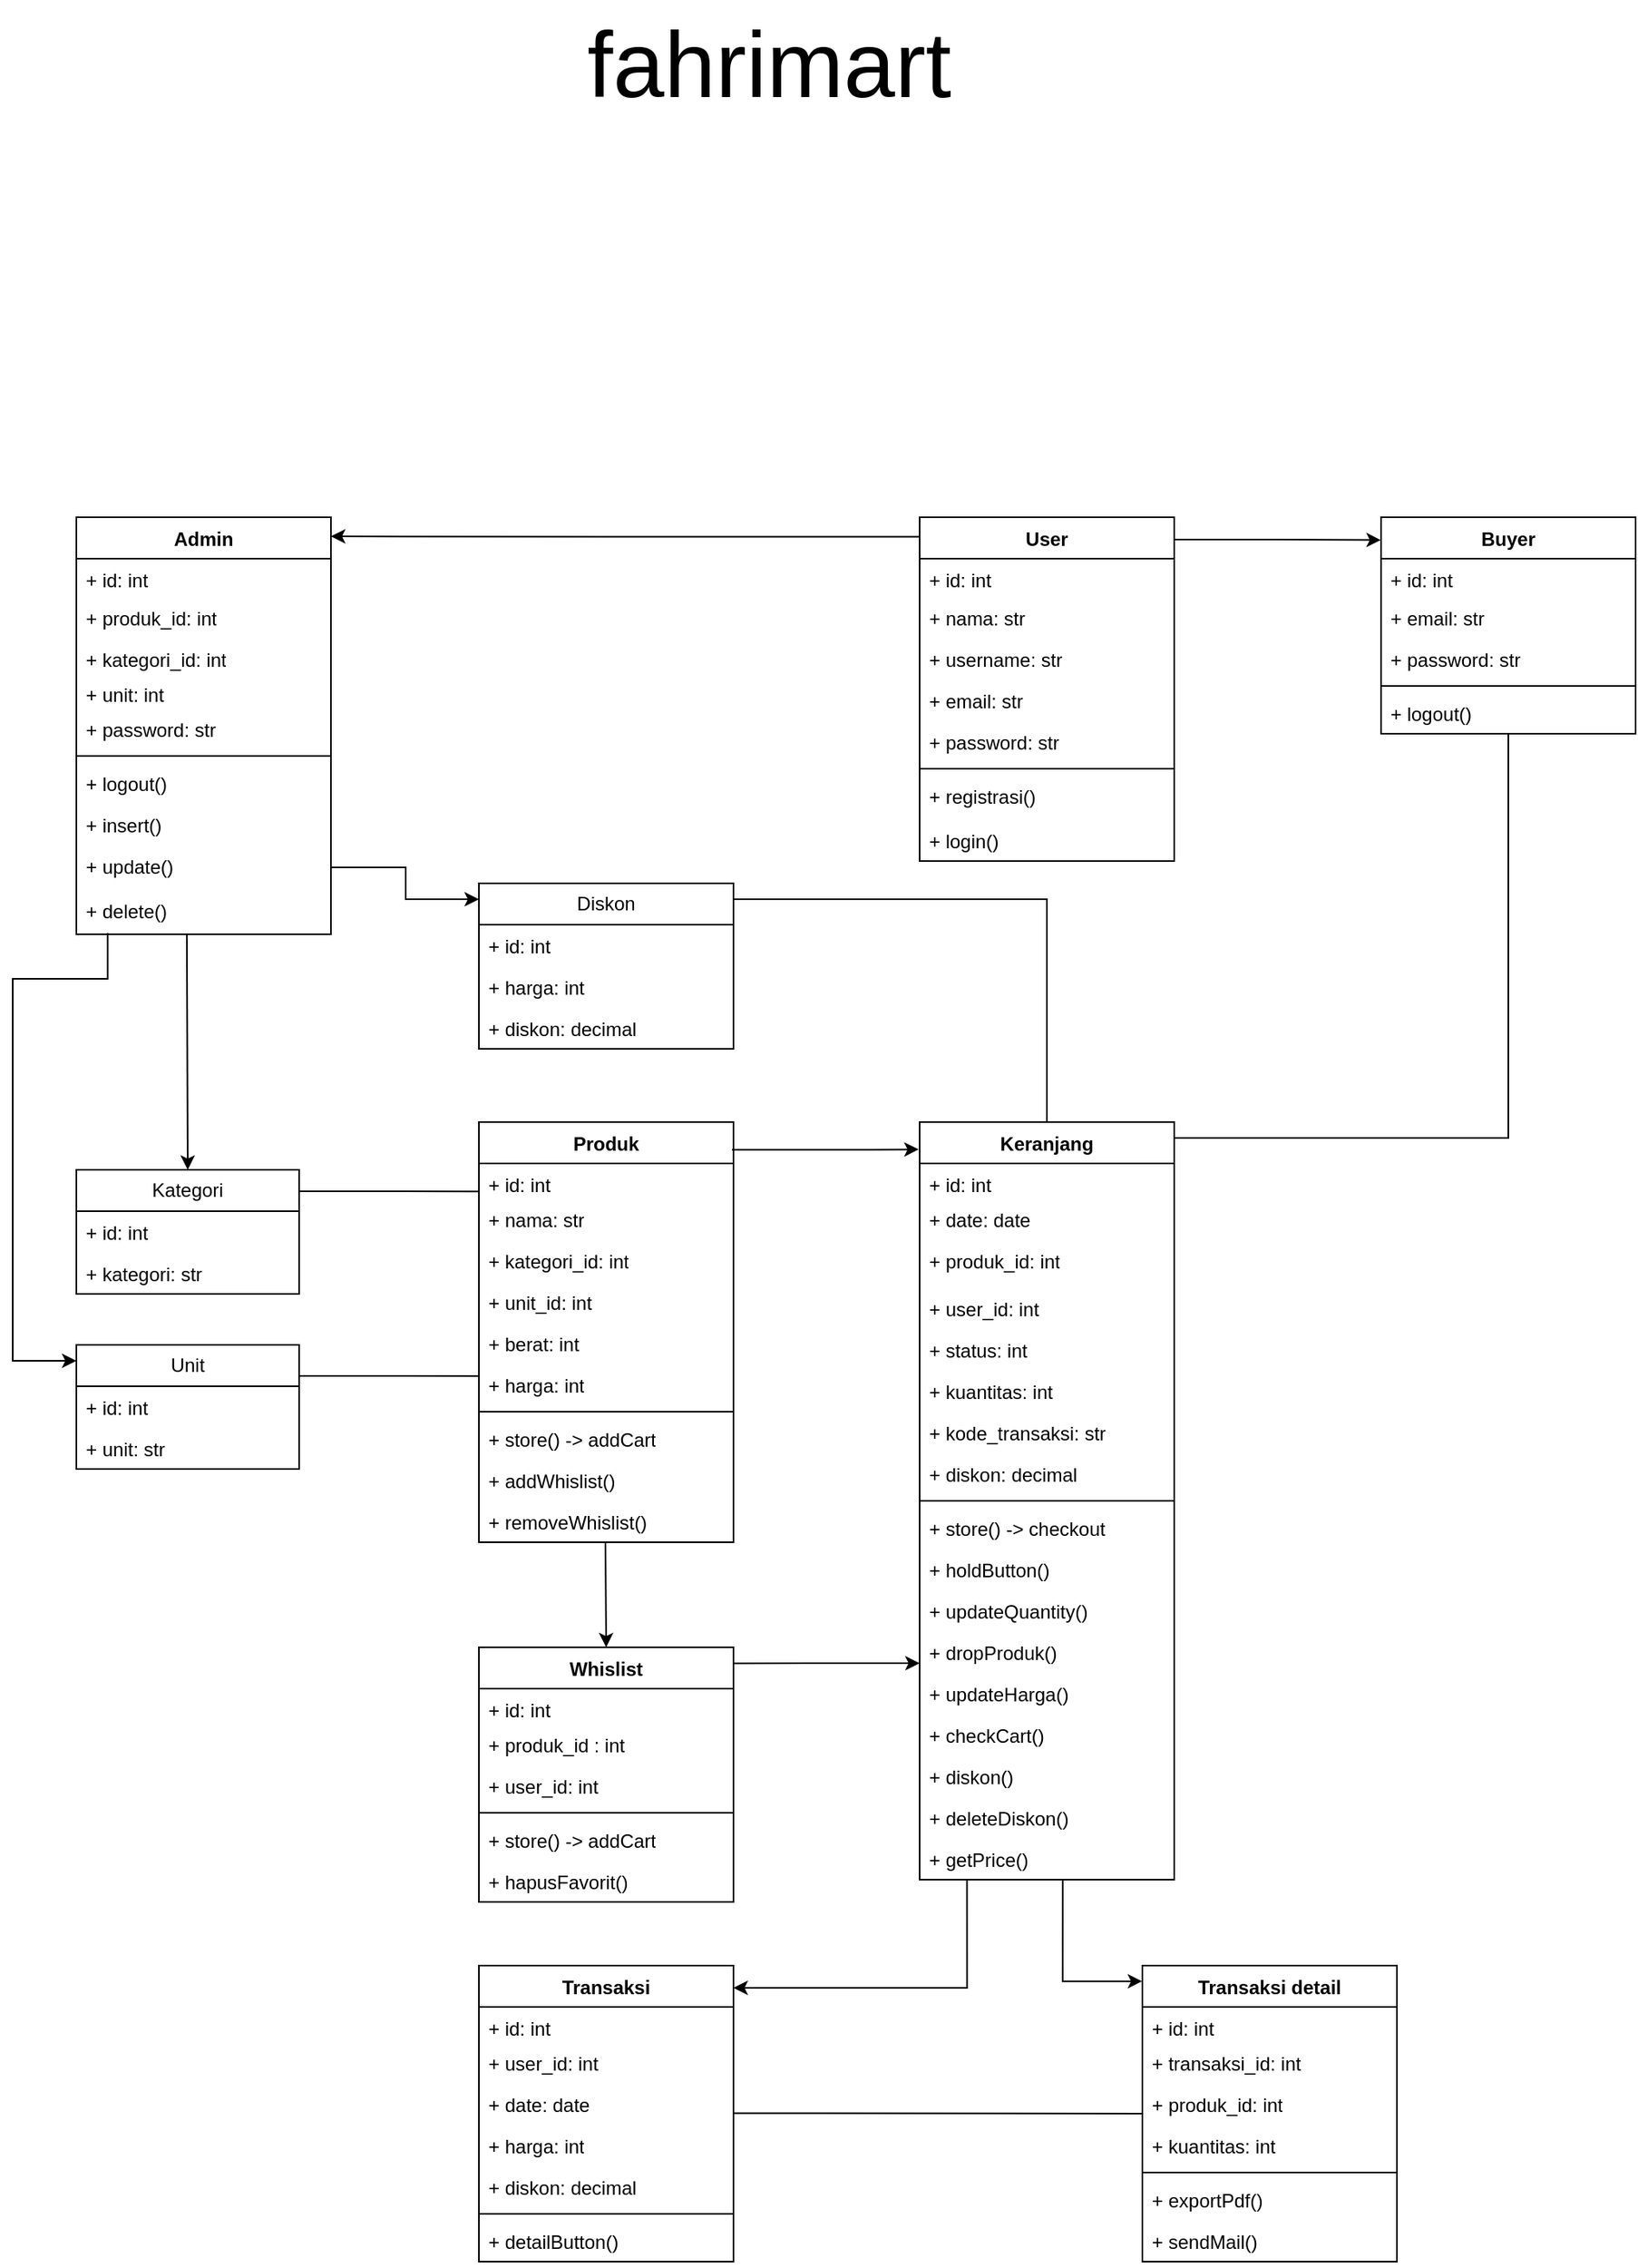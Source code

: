 <mxfile version="22.0.0" type="github">
  <diagram id="C5RBs43oDa-KdzZeNtuy" name="Page-1">
    <mxGraphModel dx="1734" dy="3258" grid="1" gridSize="10" guides="1" tooltips="1" connect="1" arrows="1" fold="1" page="1" pageScale="1" pageWidth="827" pageHeight="1169" math="0" shadow="0">
      <root>
        <mxCell id="WIyWlLk6GJQsqaUBKTNV-0" />
        <mxCell id="WIyWlLk6GJQsqaUBKTNV-1" parent="WIyWlLk6GJQsqaUBKTNV-0" />
        <mxCell id="mwWg8jiCZxlS7529xomd-0" value="Produk" style="swimlane;fontStyle=1;align=center;verticalAlign=top;childLayout=stackLayout;horizontal=1;startSize=26;horizontalStack=0;resizeParent=1;resizeParentMax=0;resizeLast=0;collapsible=1;marginBottom=0;whiteSpace=wrap;html=1;" vertex="1" parent="WIyWlLk6GJQsqaUBKTNV-1">
          <mxGeometry x="653" y="-1500" width="160" height="264" as="geometry" />
        </mxCell>
        <mxCell id="mwWg8jiCZxlS7529xomd-1" value="+ id: int" style="text;strokeColor=none;fillColor=none;align=left;verticalAlign=top;spacingLeft=4;spacingRight=4;overflow=hidden;rotatable=0;points=[[0,0.5],[1,0.5]];portConstraint=eastwest;whiteSpace=wrap;html=1;" vertex="1" parent="mwWg8jiCZxlS7529xomd-0">
          <mxGeometry y="26" width="160" height="22" as="geometry" />
        </mxCell>
        <mxCell id="mwWg8jiCZxlS7529xomd-4" value="+ nama: str" style="text;strokeColor=none;fillColor=none;align=left;verticalAlign=top;spacingLeft=4;spacingRight=4;overflow=hidden;rotatable=0;points=[[0,0.5],[1,0.5]];portConstraint=eastwest;whiteSpace=wrap;html=1;" vertex="1" parent="mwWg8jiCZxlS7529xomd-0">
          <mxGeometry y="48" width="160" height="26" as="geometry" />
        </mxCell>
        <mxCell id="mwWg8jiCZxlS7529xomd-5" value="+ kategori_id: int" style="text;strokeColor=none;fillColor=none;align=left;verticalAlign=top;spacingLeft=4;spacingRight=4;overflow=hidden;rotatable=0;points=[[0,0.5],[1,0.5]];portConstraint=eastwest;whiteSpace=wrap;html=1;" vertex="1" parent="mwWg8jiCZxlS7529xomd-0">
          <mxGeometry y="74" width="160" height="26" as="geometry" />
        </mxCell>
        <mxCell id="mwWg8jiCZxlS7529xomd-6" value="+ unit_id: int" style="text;strokeColor=none;fillColor=none;align=left;verticalAlign=top;spacingLeft=4;spacingRight=4;overflow=hidden;rotatable=0;points=[[0,0.5],[1,0.5]];portConstraint=eastwest;whiteSpace=wrap;html=1;" vertex="1" parent="mwWg8jiCZxlS7529xomd-0">
          <mxGeometry y="100" width="160" height="26" as="geometry" />
        </mxCell>
        <mxCell id="mwWg8jiCZxlS7529xomd-8" value="+ berat: int" style="text;strokeColor=none;fillColor=none;align=left;verticalAlign=top;spacingLeft=4;spacingRight=4;overflow=hidden;rotatable=0;points=[[0,0.5],[1,0.5]];portConstraint=eastwest;whiteSpace=wrap;html=1;" vertex="1" parent="mwWg8jiCZxlS7529xomd-0">
          <mxGeometry y="126" width="160" height="26" as="geometry" />
        </mxCell>
        <mxCell id="mwWg8jiCZxlS7529xomd-7" value="+ harga: int" style="text;strokeColor=none;fillColor=none;align=left;verticalAlign=top;spacingLeft=4;spacingRight=4;overflow=hidden;rotatable=0;points=[[0,0.5],[1,0.5]];portConstraint=eastwest;whiteSpace=wrap;html=1;" vertex="1" parent="mwWg8jiCZxlS7529xomd-0">
          <mxGeometry y="152" width="160" height="26" as="geometry" />
        </mxCell>
        <mxCell id="mwWg8jiCZxlS7529xomd-2" value="" style="line;strokeWidth=1;fillColor=none;align=left;verticalAlign=middle;spacingTop=-1;spacingLeft=3;spacingRight=3;rotatable=0;labelPosition=right;points=[];portConstraint=eastwest;strokeColor=inherit;" vertex="1" parent="mwWg8jiCZxlS7529xomd-0">
          <mxGeometry y="178" width="160" height="8" as="geometry" />
        </mxCell>
        <mxCell id="mwWg8jiCZxlS7529xomd-3" value="+ store() -&amp;gt; addCart" style="text;strokeColor=none;fillColor=none;align=left;verticalAlign=top;spacingLeft=4;spacingRight=4;overflow=hidden;rotatable=0;points=[[0,0.5],[1,0.5]];portConstraint=eastwest;whiteSpace=wrap;html=1;" vertex="1" parent="mwWg8jiCZxlS7529xomd-0">
          <mxGeometry y="186" width="160" height="26" as="geometry" />
        </mxCell>
        <mxCell id="mwWg8jiCZxlS7529xomd-9" value="+ addWhislist()" style="text;strokeColor=none;fillColor=none;align=left;verticalAlign=top;spacingLeft=4;spacingRight=4;overflow=hidden;rotatable=0;points=[[0,0.5],[1,0.5]];portConstraint=eastwest;whiteSpace=wrap;html=1;" vertex="1" parent="mwWg8jiCZxlS7529xomd-0">
          <mxGeometry y="212" width="160" height="26" as="geometry" />
        </mxCell>
        <mxCell id="mwWg8jiCZxlS7529xomd-10" value="+ removeWhislist()" style="text;strokeColor=none;fillColor=none;align=left;verticalAlign=top;spacingLeft=4;spacingRight=4;overflow=hidden;rotatable=0;points=[[0,0.5],[1,0.5]];portConstraint=eastwest;whiteSpace=wrap;html=1;" vertex="1" parent="mwWg8jiCZxlS7529xomd-0">
          <mxGeometry y="238" width="160" height="26" as="geometry" />
        </mxCell>
        <mxCell id="mwWg8jiCZxlS7529xomd-11" value="Keranjang" style="swimlane;fontStyle=1;align=center;verticalAlign=top;childLayout=stackLayout;horizontal=1;startSize=26;horizontalStack=0;resizeParent=1;resizeParentMax=0;resizeLast=0;collapsible=1;marginBottom=0;whiteSpace=wrap;html=1;" vertex="1" parent="WIyWlLk6GJQsqaUBKTNV-1">
          <mxGeometry x="930" y="-1500" width="160" height="476" as="geometry" />
        </mxCell>
        <mxCell id="mwWg8jiCZxlS7529xomd-12" value="+ id: int" style="text;strokeColor=none;fillColor=none;align=left;verticalAlign=top;spacingLeft=4;spacingRight=4;overflow=hidden;rotatable=0;points=[[0,0.5],[1,0.5]];portConstraint=eastwest;whiteSpace=wrap;html=1;" vertex="1" parent="mwWg8jiCZxlS7529xomd-11">
          <mxGeometry y="26" width="160" height="22" as="geometry" />
        </mxCell>
        <mxCell id="mwWg8jiCZxlS7529xomd-13" value="+ date: date" style="text;strokeColor=none;fillColor=none;align=left;verticalAlign=top;spacingLeft=4;spacingRight=4;overflow=hidden;rotatable=0;points=[[0,0.5],[1,0.5]];portConstraint=eastwest;whiteSpace=wrap;html=1;" vertex="1" parent="mwWg8jiCZxlS7529xomd-11">
          <mxGeometry y="48" width="160" height="26" as="geometry" />
        </mxCell>
        <mxCell id="mwWg8jiCZxlS7529xomd-14" value="+ produk_id: int" style="text;strokeColor=none;fillColor=none;align=left;verticalAlign=top;spacingLeft=4;spacingRight=4;overflow=hidden;rotatable=0;points=[[0,0.5],[1,0.5]];portConstraint=eastwest;whiteSpace=wrap;html=1;" vertex="1" parent="mwWg8jiCZxlS7529xomd-11">
          <mxGeometry y="74" width="160" height="30" as="geometry" />
        </mxCell>
        <mxCell id="mwWg8jiCZxlS7529xomd-15" value="+ user_id: int" style="text;strokeColor=none;fillColor=none;align=left;verticalAlign=top;spacingLeft=4;spacingRight=4;overflow=hidden;rotatable=0;points=[[0,0.5],[1,0.5]];portConstraint=eastwest;whiteSpace=wrap;html=1;" vertex="1" parent="mwWg8jiCZxlS7529xomd-11">
          <mxGeometry y="104" width="160" height="26" as="geometry" />
        </mxCell>
        <mxCell id="mwWg8jiCZxlS7529xomd-16" value="+ status: int" style="text;strokeColor=none;fillColor=none;align=left;verticalAlign=top;spacingLeft=4;spacingRight=4;overflow=hidden;rotatable=0;points=[[0,0.5],[1,0.5]];portConstraint=eastwest;whiteSpace=wrap;html=1;" vertex="1" parent="mwWg8jiCZxlS7529xomd-11">
          <mxGeometry y="130" width="160" height="26" as="geometry" />
        </mxCell>
        <mxCell id="mwWg8jiCZxlS7529xomd-17" value="+ kuantitas: int" style="text;strokeColor=none;fillColor=none;align=left;verticalAlign=top;spacingLeft=4;spacingRight=4;overflow=hidden;rotatable=0;points=[[0,0.5],[1,0.5]];portConstraint=eastwest;whiteSpace=wrap;html=1;" vertex="1" parent="mwWg8jiCZxlS7529xomd-11">
          <mxGeometry y="156" width="160" height="26" as="geometry" />
        </mxCell>
        <mxCell id="mwWg8jiCZxlS7529xomd-23" value="+ kode_transaksi: str" style="text;strokeColor=none;fillColor=none;align=left;verticalAlign=top;spacingLeft=4;spacingRight=4;overflow=hidden;rotatable=0;points=[[0,0.5],[1,0.5]];portConstraint=eastwest;whiteSpace=wrap;html=1;" vertex="1" parent="mwWg8jiCZxlS7529xomd-11">
          <mxGeometry y="182" width="160" height="26" as="geometry" />
        </mxCell>
        <mxCell id="mwWg8jiCZxlS7529xomd-24" value="+ diskon: decimal" style="text;strokeColor=none;fillColor=none;align=left;verticalAlign=top;spacingLeft=4;spacingRight=4;overflow=hidden;rotatable=0;points=[[0,0.5],[1,0.5]];portConstraint=eastwest;whiteSpace=wrap;html=1;" vertex="1" parent="mwWg8jiCZxlS7529xomd-11">
          <mxGeometry y="208" width="160" height="26" as="geometry" />
        </mxCell>
        <mxCell id="mwWg8jiCZxlS7529xomd-18" value="" style="line;strokeWidth=1;fillColor=none;align=left;verticalAlign=middle;spacingTop=-1;spacingLeft=3;spacingRight=3;rotatable=0;labelPosition=right;points=[];portConstraint=eastwest;strokeColor=inherit;" vertex="1" parent="mwWg8jiCZxlS7529xomd-11">
          <mxGeometry y="234" width="160" height="8" as="geometry" />
        </mxCell>
        <mxCell id="mwWg8jiCZxlS7529xomd-19" value="+ store() -&amp;gt; checkout" style="text;strokeColor=none;fillColor=none;align=left;verticalAlign=top;spacingLeft=4;spacingRight=4;overflow=hidden;rotatable=0;points=[[0,0.5],[1,0.5]];portConstraint=eastwest;whiteSpace=wrap;html=1;" vertex="1" parent="mwWg8jiCZxlS7529xomd-11">
          <mxGeometry y="242" width="160" height="26" as="geometry" />
        </mxCell>
        <mxCell id="mwWg8jiCZxlS7529xomd-20" value="+ holdButton()" style="text;strokeColor=none;fillColor=none;align=left;verticalAlign=top;spacingLeft=4;spacingRight=4;overflow=hidden;rotatable=0;points=[[0,0.5],[1,0.5]];portConstraint=eastwest;whiteSpace=wrap;html=1;" vertex="1" parent="mwWg8jiCZxlS7529xomd-11">
          <mxGeometry y="268" width="160" height="26" as="geometry" />
        </mxCell>
        <mxCell id="mwWg8jiCZxlS7529xomd-21" value="+ updateQuantity()" style="text;strokeColor=none;fillColor=none;align=left;verticalAlign=top;spacingLeft=4;spacingRight=4;overflow=hidden;rotatable=0;points=[[0,0.5],[1,0.5]];portConstraint=eastwest;whiteSpace=wrap;html=1;" vertex="1" parent="mwWg8jiCZxlS7529xomd-11">
          <mxGeometry y="294" width="160" height="26" as="geometry" />
        </mxCell>
        <mxCell id="mwWg8jiCZxlS7529xomd-25" value="+ dropProduk()" style="text;strokeColor=none;fillColor=none;align=left;verticalAlign=top;spacingLeft=4;spacingRight=4;overflow=hidden;rotatable=0;points=[[0,0.5],[1,0.5]];portConstraint=eastwest;whiteSpace=wrap;html=1;" vertex="1" parent="mwWg8jiCZxlS7529xomd-11">
          <mxGeometry y="320" width="160" height="26" as="geometry" />
        </mxCell>
        <mxCell id="mwWg8jiCZxlS7529xomd-26" value="+ updateHarga()" style="text;strokeColor=none;fillColor=none;align=left;verticalAlign=top;spacingLeft=4;spacingRight=4;overflow=hidden;rotatable=0;points=[[0,0.5],[1,0.5]];portConstraint=eastwest;whiteSpace=wrap;html=1;" vertex="1" parent="mwWg8jiCZxlS7529xomd-11">
          <mxGeometry y="346" width="160" height="26" as="geometry" />
        </mxCell>
        <mxCell id="mwWg8jiCZxlS7529xomd-27" value="+ checkCart()" style="text;strokeColor=none;fillColor=none;align=left;verticalAlign=top;spacingLeft=4;spacingRight=4;overflow=hidden;rotatable=0;points=[[0,0.5],[1,0.5]];portConstraint=eastwest;whiteSpace=wrap;html=1;" vertex="1" parent="mwWg8jiCZxlS7529xomd-11">
          <mxGeometry y="372" width="160" height="26" as="geometry" />
        </mxCell>
        <mxCell id="mwWg8jiCZxlS7529xomd-29" value="+ diskon()" style="text;strokeColor=none;fillColor=none;align=left;verticalAlign=top;spacingLeft=4;spacingRight=4;overflow=hidden;rotatable=0;points=[[0,0.5],[1,0.5]];portConstraint=eastwest;whiteSpace=wrap;html=1;" vertex="1" parent="mwWg8jiCZxlS7529xomd-11">
          <mxGeometry y="398" width="160" height="26" as="geometry" />
        </mxCell>
        <mxCell id="mwWg8jiCZxlS7529xomd-28" value="+ deleteDiskon()" style="text;strokeColor=none;fillColor=none;align=left;verticalAlign=top;spacingLeft=4;spacingRight=4;overflow=hidden;rotatable=0;points=[[0,0.5],[1,0.5]];portConstraint=eastwest;whiteSpace=wrap;html=1;" vertex="1" parent="mwWg8jiCZxlS7529xomd-11">
          <mxGeometry y="424" width="160" height="26" as="geometry" />
        </mxCell>
        <mxCell id="mwWg8jiCZxlS7529xomd-30" value="+ getPrice()" style="text;strokeColor=none;fillColor=none;align=left;verticalAlign=top;spacingLeft=4;spacingRight=4;overflow=hidden;rotatable=0;points=[[0,0.5],[1,0.5]];portConstraint=eastwest;whiteSpace=wrap;html=1;" vertex="1" parent="mwWg8jiCZxlS7529xomd-11">
          <mxGeometry y="450" width="160" height="26" as="geometry" />
        </mxCell>
        <mxCell id="mwWg8jiCZxlS7529xomd-31" value="Whislist" style="swimlane;fontStyle=1;align=center;verticalAlign=top;childLayout=stackLayout;horizontal=1;startSize=26;horizontalStack=0;resizeParent=1;resizeParentMax=0;resizeLast=0;collapsible=1;marginBottom=0;whiteSpace=wrap;html=1;" vertex="1" parent="WIyWlLk6GJQsqaUBKTNV-1">
          <mxGeometry x="653" y="-1170" width="160" height="160" as="geometry" />
        </mxCell>
        <mxCell id="mwWg8jiCZxlS7529xomd-32" value="+ id: int" style="text;strokeColor=none;fillColor=none;align=left;verticalAlign=top;spacingLeft=4;spacingRight=4;overflow=hidden;rotatable=0;points=[[0,0.5],[1,0.5]];portConstraint=eastwest;whiteSpace=wrap;html=1;" vertex="1" parent="mwWg8jiCZxlS7529xomd-31">
          <mxGeometry y="26" width="160" height="22" as="geometry" />
        </mxCell>
        <mxCell id="mwWg8jiCZxlS7529xomd-33" value="+ produk_id : int" style="text;strokeColor=none;fillColor=none;align=left;verticalAlign=top;spacingLeft=4;spacingRight=4;overflow=hidden;rotatable=0;points=[[0,0.5],[1,0.5]];portConstraint=eastwest;whiteSpace=wrap;html=1;" vertex="1" parent="mwWg8jiCZxlS7529xomd-31">
          <mxGeometry y="48" width="160" height="26" as="geometry" />
        </mxCell>
        <mxCell id="mwWg8jiCZxlS7529xomd-34" value="+ user_id: int" style="text;strokeColor=none;fillColor=none;align=left;verticalAlign=top;spacingLeft=4;spacingRight=4;overflow=hidden;rotatable=0;points=[[0,0.5],[1,0.5]];portConstraint=eastwest;whiteSpace=wrap;html=1;" vertex="1" parent="mwWg8jiCZxlS7529xomd-31">
          <mxGeometry y="74" width="160" height="26" as="geometry" />
        </mxCell>
        <mxCell id="mwWg8jiCZxlS7529xomd-38" value="" style="line;strokeWidth=1;fillColor=none;align=left;verticalAlign=middle;spacingTop=-1;spacingLeft=3;spacingRight=3;rotatable=0;labelPosition=right;points=[];portConstraint=eastwest;strokeColor=inherit;" vertex="1" parent="mwWg8jiCZxlS7529xomd-31">
          <mxGeometry y="100" width="160" height="8" as="geometry" />
        </mxCell>
        <mxCell id="mwWg8jiCZxlS7529xomd-39" value="+ store() -&amp;gt; addCart" style="text;strokeColor=none;fillColor=none;align=left;verticalAlign=top;spacingLeft=4;spacingRight=4;overflow=hidden;rotatable=0;points=[[0,0.5],[1,0.5]];portConstraint=eastwest;whiteSpace=wrap;html=1;" vertex="1" parent="mwWg8jiCZxlS7529xomd-31">
          <mxGeometry y="108" width="160" height="26" as="geometry" />
        </mxCell>
        <mxCell id="mwWg8jiCZxlS7529xomd-40" value="+ hapusFavorit()" style="text;strokeColor=none;fillColor=none;align=left;verticalAlign=top;spacingLeft=4;spacingRight=4;overflow=hidden;rotatable=0;points=[[0,0.5],[1,0.5]];portConstraint=eastwest;whiteSpace=wrap;html=1;" vertex="1" parent="mwWg8jiCZxlS7529xomd-31">
          <mxGeometry y="134" width="160" height="26" as="geometry" />
        </mxCell>
        <mxCell id="mwWg8jiCZxlS7529xomd-50" value="Kategori" style="swimlane;fontStyle=0;childLayout=stackLayout;horizontal=1;startSize=26;fillColor=none;horizontalStack=0;resizeParent=1;resizeParentMax=0;resizeLast=0;collapsible=1;marginBottom=0;whiteSpace=wrap;html=1;" vertex="1" parent="WIyWlLk6GJQsqaUBKTNV-1">
          <mxGeometry x="400" y="-1470" width="140" height="78" as="geometry" />
        </mxCell>
        <mxCell id="mwWg8jiCZxlS7529xomd-51" value="+ id: int" style="text;strokeColor=none;fillColor=none;align=left;verticalAlign=top;spacingLeft=4;spacingRight=4;overflow=hidden;rotatable=0;points=[[0,0.5],[1,0.5]];portConstraint=eastwest;whiteSpace=wrap;html=1;" vertex="1" parent="mwWg8jiCZxlS7529xomd-50">
          <mxGeometry y="26" width="140" height="26" as="geometry" />
        </mxCell>
        <mxCell id="mwWg8jiCZxlS7529xomd-52" value="+ kategori: str" style="text;strokeColor=none;fillColor=none;align=left;verticalAlign=top;spacingLeft=4;spacingRight=4;overflow=hidden;rotatable=0;points=[[0,0.5],[1,0.5]];portConstraint=eastwest;whiteSpace=wrap;html=1;" vertex="1" parent="mwWg8jiCZxlS7529xomd-50">
          <mxGeometry y="52" width="140" height="26" as="geometry" />
        </mxCell>
        <mxCell id="mwWg8jiCZxlS7529xomd-54" value="Unit" style="swimlane;fontStyle=0;childLayout=stackLayout;horizontal=1;startSize=26;fillColor=none;horizontalStack=0;resizeParent=1;resizeParentMax=0;resizeLast=0;collapsible=1;marginBottom=0;whiteSpace=wrap;html=1;" vertex="1" parent="WIyWlLk6GJQsqaUBKTNV-1">
          <mxGeometry x="400" y="-1360" width="140" height="78" as="geometry" />
        </mxCell>
        <mxCell id="mwWg8jiCZxlS7529xomd-55" value="+ id: int" style="text;strokeColor=none;fillColor=none;align=left;verticalAlign=top;spacingLeft=4;spacingRight=4;overflow=hidden;rotatable=0;points=[[0,0.5],[1,0.5]];portConstraint=eastwest;whiteSpace=wrap;html=1;" vertex="1" parent="mwWg8jiCZxlS7529xomd-54">
          <mxGeometry y="26" width="140" height="26" as="geometry" />
        </mxCell>
        <mxCell id="mwWg8jiCZxlS7529xomd-56" value="+ unit: str" style="text;strokeColor=none;fillColor=none;align=left;verticalAlign=top;spacingLeft=4;spacingRight=4;overflow=hidden;rotatable=0;points=[[0,0.5],[1,0.5]];portConstraint=eastwest;whiteSpace=wrap;html=1;" vertex="1" parent="mwWg8jiCZxlS7529xomd-54">
          <mxGeometry y="52" width="140" height="26" as="geometry" />
        </mxCell>
        <mxCell id="mwWg8jiCZxlS7529xomd-69" value="User" style="swimlane;fontStyle=1;align=center;verticalAlign=top;childLayout=stackLayout;horizontal=1;startSize=26;horizontalStack=0;resizeParent=1;resizeParentMax=0;resizeLast=0;collapsible=1;marginBottom=0;whiteSpace=wrap;html=1;" vertex="1" parent="WIyWlLk6GJQsqaUBKTNV-1">
          <mxGeometry x="930" y="-1880" width="160" height="216" as="geometry" />
        </mxCell>
        <mxCell id="mwWg8jiCZxlS7529xomd-70" value="+ id: int" style="text;strokeColor=none;fillColor=none;align=left;verticalAlign=top;spacingLeft=4;spacingRight=4;overflow=hidden;rotatable=0;points=[[0,0.5],[1,0.5]];portConstraint=eastwest;whiteSpace=wrap;html=1;" vertex="1" parent="mwWg8jiCZxlS7529xomd-69">
          <mxGeometry y="26" width="160" height="24" as="geometry" />
        </mxCell>
        <mxCell id="mwWg8jiCZxlS7529xomd-71" value="+ nama: str&amp;nbsp;" style="text;strokeColor=none;fillColor=none;align=left;verticalAlign=top;spacingLeft=4;spacingRight=4;overflow=hidden;rotatable=0;points=[[0,0.5],[1,0.5]];portConstraint=eastwest;whiteSpace=wrap;html=1;" vertex="1" parent="mwWg8jiCZxlS7529xomd-69">
          <mxGeometry y="50" width="160" height="26" as="geometry" />
        </mxCell>
        <mxCell id="mwWg8jiCZxlS7529xomd-77" value="+ username: str&amp;nbsp;" style="text;strokeColor=none;fillColor=none;align=left;verticalAlign=top;spacingLeft=4;spacingRight=4;overflow=hidden;rotatable=0;points=[[0,0.5],[1,0.5]];portConstraint=eastwest;whiteSpace=wrap;html=1;" vertex="1" parent="mwWg8jiCZxlS7529xomd-69">
          <mxGeometry y="76" width="160" height="26" as="geometry" />
        </mxCell>
        <mxCell id="mwWg8jiCZxlS7529xomd-72" value="+ email: str" style="text;strokeColor=none;fillColor=none;align=left;verticalAlign=top;spacingLeft=4;spacingRight=4;overflow=hidden;rotatable=0;points=[[0,0.5],[1,0.5]];portConstraint=eastwest;whiteSpace=wrap;html=1;" vertex="1" parent="mwWg8jiCZxlS7529xomd-69">
          <mxGeometry y="102" width="160" height="26" as="geometry" />
        </mxCell>
        <mxCell id="mwWg8jiCZxlS7529xomd-76" value="+ password: str" style="text;strokeColor=none;fillColor=none;align=left;verticalAlign=top;spacingLeft=4;spacingRight=4;overflow=hidden;rotatable=0;points=[[0,0.5],[1,0.5]];portConstraint=eastwest;whiteSpace=wrap;html=1;" vertex="1" parent="mwWg8jiCZxlS7529xomd-69">
          <mxGeometry y="128" width="160" height="26" as="geometry" />
        </mxCell>
        <mxCell id="mwWg8jiCZxlS7529xomd-73" value="" style="line;strokeWidth=1;fillColor=none;align=left;verticalAlign=middle;spacingTop=-1;spacingLeft=3;spacingRight=3;rotatable=0;labelPosition=right;points=[];portConstraint=eastwest;strokeColor=inherit;" vertex="1" parent="mwWg8jiCZxlS7529xomd-69">
          <mxGeometry y="154" width="160" height="8" as="geometry" />
        </mxCell>
        <mxCell id="mwWg8jiCZxlS7529xomd-75" value="+ registrasi()" style="text;strokeColor=none;fillColor=none;align=left;verticalAlign=top;spacingLeft=4;spacingRight=4;overflow=hidden;rotatable=0;points=[[0,0.5],[1,0.5]];portConstraint=eastwest;whiteSpace=wrap;html=1;" vertex="1" parent="mwWg8jiCZxlS7529xomd-69">
          <mxGeometry y="162" width="160" height="28" as="geometry" />
        </mxCell>
        <mxCell id="mwWg8jiCZxlS7529xomd-74" value="+ login()" style="text;strokeColor=none;fillColor=none;align=left;verticalAlign=top;spacingLeft=4;spacingRight=4;overflow=hidden;rotatable=0;points=[[0,0.5],[1,0.5]];portConstraint=eastwest;whiteSpace=wrap;html=1;" vertex="1" parent="mwWg8jiCZxlS7529xomd-69">
          <mxGeometry y="190" width="160" height="26" as="geometry" />
        </mxCell>
        <mxCell id="mwWg8jiCZxlS7529xomd-80" value="Admin" style="swimlane;fontStyle=1;align=center;verticalAlign=top;childLayout=stackLayout;horizontal=1;startSize=26;horizontalStack=0;resizeParent=1;resizeParentMax=0;resizeLast=0;collapsible=1;marginBottom=0;whiteSpace=wrap;html=1;" vertex="1" parent="WIyWlLk6GJQsqaUBKTNV-1">
          <mxGeometry x="400" y="-1880" width="160" height="262" as="geometry" />
        </mxCell>
        <mxCell id="mwWg8jiCZxlS7529xomd-81" value="+ id: int" style="text;strokeColor=none;fillColor=none;align=left;verticalAlign=top;spacingLeft=4;spacingRight=4;overflow=hidden;rotatable=0;points=[[0,0.5],[1,0.5]];portConstraint=eastwest;whiteSpace=wrap;html=1;" vertex="1" parent="mwWg8jiCZxlS7529xomd-80">
          <mxGeometry y="26" width="160" height="24" as="geometry" />
        </mxCell>
        <mxCell id="mwWg8jiCZxlS7529xomd-82" value="+ produk_id: int" style="text;align=left;verticalAlign=top;spacingLeft=4;spacingRight=4;overflow=hidden;rotatable=0;points=[[0,0.5],[1,0.5]];portConstraint=eastwest;whiteSpace=wrap;html=1;" vertex="1" parent="mwWg8jiCZxlS7529xomd-80">
          <mxGeometry y="50" width="160" height="26" as="geometry" />
        </mxCell>
        <mxCell id="mwWg8jiCZxlS7529xomd-83" value="+ kategori_id: int" style="text;strokeColor=none;fillColor=none;align=left;verticalAlign=top;spacingLeft=4;spacingRight=4;overflow=hidden;rotatable=0;points=[[0,0.5],[1,0.5]];portConstraint=eastwest;whiteSpace=wrap;html=1;" vertex="1" parent="mwWg8jiCZxlS7529xomd-80">
          <mxGeometry y="76" width="160" height="22" as="geometry" />
        </mxCell>
        <mxCell id="mwWg8jiCZxlS7529xomd-84" value="+ unit: int" style="text;strokeColor=none;fillColor=none;align=left;verticalAlign=top;spacingLeft=4;spacingRight=4;overflow=hidden;rotatable=0;points=[[0,0.5],[1,0.5]];portConstraint=eastwest;whiteSpace=wrap;html=1;" vertex="1" parent="mwWg8jiCZxlS7529xomd-80">
          <mxGeometry y="98" width="160" height="22" as="geometry" />
        </mxCell>
        <mxCell id="mwWg8jiCZxlS7529xomd-85" value="+ password: str" style="text;strokeColor=none;fillColor=none;align=left;verticalAlign=top;spacingLeft=4;spacingRight=4;overflow=hidden;rotatable=0;points=[[0,0.5],[1,0.5]];portConstraint=eastwest;whiteSpace=wrap;html=1;" vertex="1" parent="mwWg8jiCZxlS7529xomd-80">
          <mxGeometry y="120" width="160" height="26" as="geometry" />
        </mxCell>
        <mxCell id="mwWg8jiCZxlS7529xomd-86" value="" style="line;strokeWidth=1;fillColor=none;align=left;verticalAlign=middle;spacingTop=-1;spacingLeft=3;spacingRight=3;rotatable=0;labelPosition=right;points=[];portConstraint=eastwest;strokeColor=inherit;" vertex="1" parent="mwWg8jiCZxlS7529xomd-80">
          <mxGeometry y="146" width="160" height="8" as="geometry" />
        </mxCell>
        <mxCell id="mwWg8jiCZxlS7529xomd-87" value="+ logout()" style="text;strokeColor=none;fillColor=none;align=left;verticalAlign=top;spacingLeft=4;spacingRight=4;overflow=hidden;rotatable=0;points=[[0,0.5],[1,0.5]];portConstraint=eastwest;whiteSpace=wrap;html=1;" vertex="1" parent="mwWg8jiCZxlS7529xomd-80">
          <mxGeometry y="154" width="160" height="26" as="geometry" />
        </mxCell>
        <mxCell id="mwWg8jiCZxlS7529xomd-128" value="+ insert()" style="text;strokeColor=none;fillColor=none;align=left;verticalAlign=top;spacingLeft=4;spacingRight=4;overflow=hidden;rotatable=0;points=[[0,0.5],[1,0.5]];portConstraint=eastwest;whiteSpace=wrap;html=1;" vertex="1" parent="mwWg8jiCZxlS7529xomd-80">
          <mxGeometry y="180" width="160" height="26" as="geometry" />
        </mxCell>
        <mxCell id="mwWg8jiCZxlS7529xomd-89" value="+ update()" style="text;strokeColor=none;fillColor=none;align=left;verticalAlign=top;spacingLeft=4;spacingRight=4;overflow=hidden;rotatable=0;points=[[0,0.5],[1,0.5]];portConstraint=eastwest;whiteSpace=wrap;html=1;" vertex="1" parent="mwWg8jiCZxlS7529xomd-80">
          <mxGeometry y="206" width="160" height="28" as="geometry" />
        </mxCell>
        <mxCell id="mwWg8jiCZxlS7529xomd-90" value="+ delete()" style="text;strokeColor=none;fillColor=none;align=left;verticalAlign=top;spacingLeft=4;spacingRight=4;overflow=hidden;rotatable=0;points=[[0,0.5],[1,0.5]];portConstraint=eastwest;whiteSpace=wrap;html=1;" vertex="1" parent="mwWg8jiCZxlS7529xomd-80">
          <mxGeometry y="234" width="160" height="28" as="geometry" />
        </mxCell>
        <mxCell id="mwWg8jiCZxlS7529xomd-91" value="Buyer" style="swimlane;fontStyle=1;align=center;verticalAlign=top;childLayout=stackLayout;horizontal=1;startSize=26;horizontalStack=0;resizeParent=1;resizeParentMax=0;resizeLast=0;collapsible=1;marginBottom=0;whiteSpace=wrap;html=1;" vertex="1" parent="WIyWlLk6GJQsqaUBKTNV-1">
          <mxGeometry x="1220" y="-1880" width="160" height="136" as="geometry" />
        </mxCell>
        <mxCell id="mwWg8jiCZxlS7529xomd-92" value="+ id: int" style="text;strokeColor=none;fillColor=none;align=left;verticalAlign=top;spacingLeft=4;spacingRight=4;overflow=hidden;rotatable=0;points=[[0,0.5],[1,0.5]];portConstraint=eastwest;whiteSpace=wrap;html=1;" vertex="1" parent="mwWg8jiCZxlS7529xomd-91">
          <mxGeometry y="26" width="160" height="24" as="geometry" />
        </mxCell>
        <mxCell id="mwWg8jiCZxlS7529xomd-95" value="+ email: str" style="text;strokeColor=none;fillColor=none;align=left;verticalAlign=top;spacingLeft=4;spacingRight=4;overflow=hidden;rotatable=0;points=[[0,0.5],[1,0.5]];portConstraint=eastwest;whiteSpace=wrap;html=1;" vertex="1" parent="mwWg8jiCZxlS7529xomd-91">
          <mxGeometry y="50" width="160" height="26" as="geometry" />
        </mxCell>
        <mxCell id="mwWg8jiCZxlS7529xomd-96" value="+ password: str" style="text;strokeColor=none;fillColor=none;align=left;verticalAlign=top;spacingLeft=4;spacingRight=4;overflow=hidden;rotatable=0;points=[[0,0.5],[1,0.5]];portConstraint=eastwest;whiteSpace=wrap;html=1;" vertex="1" parent="mwWg8jiCZxlS7529xomd-91">
          <mxGeometry y="76" width="160" height="26" as="geometry" />
        </mxCell>
        <mxCell id="mwWg8jiCZxlS7529xomd-97" value="" style="line;strokeWidth=1;fillColor=none;align=left;verticalAlign=middle;spacingTop=-1;spacingLeft=3;spacingRight=3;rotatable=0;labelPosition=right;points=[];portConstraint=eastwest;strokeColor=inherit;" vertex="1" parent="mwWg8jiCZxlS7529xomd-91">
          <mxGeometry y="102" width="160" height="8" as="geometry" />
        </mxCell>
        <mxCell id="mwWg8jiCZxlS7529xomd-99" value="+ logout()" style="text;strokeColor=none;fillColor=none;align=left;verticalAlign=top;spacingLeft=4;spacingRight=4;overflow=hidden;rotatable=0;points=[[0,0.5],[1,0.5]];portConstraint=eastwest;whiteSpace=wrap;html=1;" vertex="1" parent="mwWg8jiCZxlS7529xomd-91">
          <mxGeometry y="110" width="160" height="26" as="geometry" />
        </mxCell>
        <mxCell id="mwWg8jiCZxlS7529xomd-108" style="edgeStyle=orthogonalEdgeStyle;shape=connector;rounded=0;orthogonalLoop=1;jettySize=auto;html=1;exitX=1;exitY=0.25;exitDx=0;exitDy=0;entryX=0.001;entryY=0.294;entryDx=0;entryDy=0;entryPerimeter=0;labelBackgroundColor=default;strokeColor=default;align=center;verticalAlign=middle;fontFamily=Helvetica;fontSize=11;fontColor=default;endArrow=none;endFill=0;" edge="1" parent="WIyWlLk6GJQsqaUBKTNV-1" source="mwWg8jiCZxlS7529xomd-54" target="mwWg8jiCZxlS7529xomd-7">
          <mxGeometry relative="1" as="geometry" />
        </mxCell>
        <mxCell id="mwWg8jiCZxlS7529xomd-127" style="edgeStyle=orthogonalEdgeStyle;shape=connector;rounded=0;orthogonalLoop=1;jettySize=auto;html=1;labelBackgroundColor=default;strokeColor=default;align=center;verticalAlign=middle;fontFamily=Helvetica;fontSize=11;fontColor=default;endArrow=classic;exitX=-0.001;exitY=0.057;exitDx=0;exitDy=0;entryX=1;entryY=-0.583;entryDx=0;entryDy=0;entryPerimeter=0;exitPerimeter=0;" edge="1" parent="WIyWlLk6GJQsqaUBKTNV-1" source="mwWg8jiCZxlS7529xomd-69" target="mwWg8jiCZxlS7529xomd-81">
          <mxGeometry relative="1" as="geometry">
            <mxPoint x="910" y="-1709" as="sourcePoint" />
            <mxPoint x="570" y="-1713" as="targetPoint" />
            <Array as="points" />
          </mxGeometry>
        </mxCell>
        <mxCell id="mwWg8jiCZxlS7529xomd-129" style="shape=connector;rounded=0;orthogonalLoop=1;jettySize=auto;html=1;exitX=0.497;exitY=0.994;exitDx=0;exitDy=0;entryX=0.5;entryY=0;entryDx=0;entryDy=0;labelBackgroundColor=default;strokeColor=default;align=center;verticalAlign=middle;fontFamily=Helvetica;fontSize=11;fontColor=default;endArrow=classic;exitPerimeter=0;" edge="1" parent="WIyWlLk6GJQsqaUBKTNV-1" source="mwWg8jiCZxlS7529xomd-10" target="mwWg8jiCZxlS7529xomd-31">
          <mxGeometry relative="1" as="geometry" />
        </mxCell>
        <mxCell id="mwWg8jiCZxlS7529xomd-130" style="edgeStyle=orthogonalEdgeStyle;shape=connector;rounded=0;orthogonalLoop=1;jettySize=auto;html=1;entryX=-0.004;entryY=0.036;entryDx=0;entryDy=0;labelBackgroundColor=default;strokeColor=default;align=center;verticalAlign=middle;fontFamily=Helvetica;fontSize=11;fontColor=default;endArrow=classic;entryPerimeter=0;exitX=0.994;exitY=0.066;exitDx=0;exitDy=0;exitPerimeter=0;" edge="1" parent="WIyWlLk6GJQsqaUBKTNV-1" source="mwWg8jiCZxlS7529xomd-0" target="mwWg8jiCZxlS7529xomd-11">
          <mxGeometry relative="1" as="geometry">
            <mxPoint x="813" y="-1380" as="sourcePoint" />
            <Array as="points">
              <mxPoint x="900" y="-1483" />
              <mxPoint x="900" y="-1483" />
            </Array>
          </mxGeometry>
        </mxCell>
        <mxCell id="mwWg8jiCZxlS7529xomd-181" value="" style="shape=connector;rounded=0;orthogonalLoop=1;jettySize=auto;html=1;labelBackgroundColor=default;strokeColor=default;align=center;verticalAlign=middle;fontFamily=Helvetica;fontSize=11;fontColor=default;endArrow=none;endFill=0;exitX=1.002;exitY=0.173;exitDx=0;exitDy=0;exitPerimeter=0;entryX=-0.002;entryY=0.8;entryDx=0;entryDy=0;entryPerimeter=0;" edge="1" parent="WIyWlLk6GJQsqaUBKTNV-1" source="mwWg8jiCZxlS7529xomd-50" target="mwWg8jiCZxlS7529xomd-1">
          <mxGeometry relative="1" as="geometry">
            <mxPoint x="650" y="-1450" as="targetPoint" />
          </mxGeometry>
        </mxCell>
        <mxCell id="mwWg8jiCZxlS7529xomd-110" style="shape=connector;rounded=0;orthogonalLoop=1;jettySize=auto;html=1;labelBackgroundColor=default;strokeColor=default;align=center;verticalAlign=middle;fontFamily=Helvetica;fontSize=11;fontColor=default;endArrow=classic;entryX=0.5;entryY=0;entryDx=0;entryDy=0;endFill=1;exitX=0.434;exitY=1.02;exitDx=0;exitDy=0;exitPerimeter=0;" edge="1" parent="WIyWlLk6GJQsqaUBKTNV-1" source="mwWg8jiCZxlS7529xomd-90" target="mwWg8jiCZxlS7529xomd-50">
          <mxGeometry relative="1" as="geometry">
            <mxPoint x="505" y="-1610" as="sourcePoint" />
          </mxGeometry>
        </mxCell>
        <mxCell id="mwWg8jiCZxlS7529xomd-111" style="edgeStyle=orthogonalEdgeStyle;shape=connector;rounded=0;orthogonalLoop=1;jettySize=auto;html=1;labelBackgroundColor=default;strokeColor=default;align=center;verticalAlign=middle;fontFamily=Helvetica;fontSize=11;fontColor=default;endArrow=classic;endFill=1;exitX=0.123;exitY=0.973;exitDx=0;exitDy=0;exitPerimeter=0;" edge="1" parent="WIyWlLk6GJQsqaUBKTNV-1" source="mwWg8jiCZxlS7529xomd-90">
          <mxGeometry relative="1" as="geometry">
            <mxPoint x="400" y="-1350" as="targetPoint" />
            <mxPoint x="380" y="-1612" as="sourcePoint" />
            <Array as="points">
              <mxPoint x="420" y="-1590" />
              <mxPoint x="360" y="-1590" />
              <mxPoint x="360" y="-1350" />
              <mxPoint x="400" y="-1350" />
            </Array>
          </mxGeometry>
        </mxCell>
        <mxCell id="mwWg8jiCZxlS7529xomd-182" value="Diskon" style="swimlane;fontStyle=0;childLayout=stackLayout;horizontal=1;startSize=26;fillColor=none;horizontalStack=0;resizeParent=1;resizeParentMax=0;resizeLast=0;collapsible=1;marginBottom=0;whiteSpace=wrap;html=1;" vertex="1" parent="WIyWlLk6GJQsqaUBKTNV-1">
          <mxGeometry x="653" y="-1650" width="160" height="104" as="geometry" />
        </mxCell>
        <mxCell id="mwWg8jiCZxlS7529xomd-183" value="+ id: int" style="text;strokeColor=none;fillColor=none;align=left;verticalAlign=top;spacingLeft=4;spacingRight=4;overflow=hidden;rotatable=0;points=[[0,0.5],[1,0.5]];portConstraint=eastwest;whiteSpace=wrap;html=1;" vertex="1" parent="mwWg8jiCZxlS7529xomd-182">
          <mxGeometry y="26" width="160" height="26" as="geometry" />
        </mxCell>
        <mxCell id="mwWg8jiCZxlS7529xomd-184" value="+ harga: int&amp;nbsp;" style="text;strokeColor=none;fillColor=none;align=left;verticalAlign=top;spacingLeft=4;spacingRight=4;overflow=hidden;rotatable=0;points=[[0,0.5],[1,0.5]];portConstraint=eastwest;whiteSpace=wrap;html=1;" vertex="1" parent="mwWg8jiCZxlS7529xomd-182">
          <mxGeometry y="52" width="160" height="26" as="geometry" />
        </mxCell>
        <mxCell id="mwWg8jiCZxlS7529xomd-190" value="+ diskon: decimal" style="text;strokeColor=none;fillColor=none;align=left;verticalAlign=top;spacingLeft=4;spacingRight=4;overflow=hidden;rotatable=0;points=[[0,0.5],[1,0.5]];portConstraint=eastwest;whiteSpace=wrap;html=1;" vertex="1" parent="mwWg8jiCZxlS7529xomd-182">
          <mxGeometry y="78" width="160" height="26" as="geometry" />
        </mxCell>
        <mxCell id="mwWg8jiCZxlS7529xomd-186" style="shape=connector;rounded=0;orthogonalLoop=1;jettySize=auto;html=1;exitX=0.5;exitY=0;exitDx=0;exitDy=0;labelBackgroundColor=default;strokeColor=default;align=center;verticalAlign=middle;fontFamily=Helvetica;fontSize=11;fontColor=default;endArrow=none;endFill=0;edgeStyle=orthogonalEdgeStyle;" edge="1" parent="WIyWlLk6GJQsqaUBKTNV-1" source="mwWg8jiCZxlS7529xomd-11">
          <mxGeometry relative="1" as="geometry">
            <mxPoint x="813" y="-1640" as="targetPoint" />
            <Array as="points">
              <mxPoint x="1010" y="-1640" />
              <mxPoint x="813" y="-1640" />
            </Array>
          </mxGeometry>
        </mxCell>
        <mxCell id="mwWg8jiCZxlS7529xomd-192" style="edgeStyle=orthogonalEdgeStyle;shape=connector;rounded=0;orthogonalLoop=1;jettySize=auto;html=1;entryX=-0.006;entryY=0.103;entryDx=0;entryDy=0;labelBackgroundColor=default;strokeColor=default;align=center;verticalAlign=middle;fontFamily=Helvetica;fontSize=11;fontColor=default;endArrow=classic;entryPerimeter=0;" edge="1" parent="WIyWlLk6GJQsqaUBKTNV-1" source="mwWg8jiCZxlS7529xomd-89" target="mwWg8jiCZxlS7529xomd-182">
          <mxGeometry relative="1" as="geometry">
            <Array as="points">
              <mxPoint x="607" y="-1660" />
              <mxPoint x="607" y="-1640" />
              <mxPoint x="653" y="-1640" />
            </Array>
          </mxGeometry>
        </mxCell>
        <mxCell id="mwWg8jiCZxlS7529xomd-193" value="Transaksi" style="swimlane;fontStyle=1;align=center;verticalAlign=top;childLayout=stackLayout;horizontal=1;startSize=26;horizontalStack=0;resizeParent=1;resizeParentMax=0;resizeLast=0;collapsible=1;marginBottom=0;whiteSpace=wrap;html=1;" vertex="1" parent="WIyWlLk6GJQsqaUBKTNV-1">
          <mxGeometry x="653" y="-970" width="160" height="186" as="geometry" />
        </mxCell>
        <mxCell id="mwWg8jiCZxlS7529xomd-194" value="+ id: int" style="text;strokeColor=none;fillColor=none;align=left;verticalAlign=top;spacingLeft=4;spacingRight=4;overflow=hidden;rotatable=0;points=[[0,0.5],[1,0.5]];portConstraint=eastwest;whiteSpace=wrap;html=1;" vertex="1" parent="mwWg8jiCZxlS7529xomd-193">
          <mxGeometry y="26" width="160" height="22" as="geometry" />
        </mxCell>
        <mxCell id="mwWg8jiCZxlS7529xomd-196" value="+ user_id: int" style="text;strokeColor=none;fillColor=none;align=left;verticalAlign=top;spacingLeft=4;spacingRight=4;overflow=hidden;rotatable=0;points=[[0,0.5],[1,0.5]];portConstraint=eastwest;whiteSpace=wrap;html=1;" vertex="1" parent="mwWg8jiCZxlS7529xomd-193">
          <mxGeometry y="48" width="160" height="26" as="geometry" />
        </mxCell>
        <mxCell id="mwWg8jiCZxlS7529xomd-195" value="+ date: date" style="text;strokeColor=none;fillColor=none;align=left;verticalAlign=top;spacingLeft=4;spacingRight=4;overflow=hidden;rotatable=0;points=[[0,0.5],[1,0.5]];portConstraint=eastwest;whiteSpace=wrap;html=1;" vertex="1" parent="mwWg8jiCZxlS7529xomd-193">
          <mxGeometry y="74" width="160" height="26" as="geometry" />
        </mxCell>
        <mxCell id="mwWg8jiCZxlS7529xomd-205" value="+ harga: int" style="text;strokeColor=none;fillColor=none;align=left;verticalAlign=top;spacingLeft=4;spacingRight=4;overflow=hidden;rotatable=0;points=[[0,0.5],[1,0.5]];portConstraint=eastwest;whiteSpace=wrap;html=1;" vertex="1" parent="mwWg8jiCZxlS7529xomd-193">
          <mxGeometry y="100" width="160" height="26" as="geometry" />
        </mxCell>
        <mxCell id="mwWg8jiCZxlS7529xomd-206" value="+ diskon: decimal" style="text;strokeColor=none;fillColor=none;align=left;verticalAlign=top;spacingLeft=4;spacingRight=4;overflow=hidden;rotatable=0;points=[[0,0.5],[1,0.5]];portConstraint=eastwest;whiteSpace=wrap;html=1;" vertex="1" parent="mwWg8jiCZxlS7529xomd-193">
          <mxGeometry y="126" width="160" height="26" as="geometry" />
        </mxCell>
        <mxCell id="mwWg8jiCZxlS7529xomd-197" value="" style="line;strokeWidth=1;fillColor=none;align=left;verticalAlign=middle;spacingTop=-1;spacingLeft=3;spacingRight=3;rotatable=0;labelPosition=right;points=[];portConstraint=eastwest;strokeColor=inherit;" vertex="1" parent="mwWg8jiCZxlS7529xomd-193">
          <mxGeometry y="152" width="160" height="8" as="geometry" />
        </mxCell>
        <mxCell id="mwWg8jiCZxlS7529xomd-198" value="+ detailButton()" style="text;strokeColor=none;fillColor=none;align=left;verticalAlign=top;spacingLeft=4;spacingRight=4;overflow=hidden;rotatable=0;points=[[0,0.5],[1,0.5]];portConstraint=eastwest;whiteSpace=wrap;html=1;" vertex="1" parent="mwWg8jiCZxlS7529xomd-193">
          <mxGeometry y="160" width="160" height="26" as="geometry" />
        </mxCell>
        <mxCell id="mwWg8jiCZxlS7529xomd-200" style="edgeStyle=orthogonalEdgeStyle;shape=connector;rounded=0;orthogonalLoop=1;jettySize=auto;html=1;exitX=1.003;exitY=0.065;exitDx=0;exitDy=0;entryX=-0.001;entryY=-0.486;entryDx=0;entryDy=0;labelBackgroundColor=default;strokeColor=default;align=center;verticalAlign=middle;fontFamily=Helvetica;fontSize=11;fontColor=default;endArrow=classic;entryPerimeter=0;exitPerimeter=0;" edge="1" parent="WIyWlLk6GJQsqaUBKTNV-1" source="mwWg8jiCZxlS7529xomd-69" target="mwWg8jiCZxlS7529xomd-92">
          <mxGeometry relative="1" as="geometry" />
        </mxCell>
        <mxCell id="mwWg8jiCZxlS7529xomd-201" style="edgeStyle=orthogonalEdgeStyle;shape=connector;rounded=0;orthogonalLoop=1;jettySize=auto;html=1;labelBackgroundColor=default;strokeColor=default;align=center;verticalAlign=middle;fontFamily=Helvetica;fontSize=11;fontColor=default;endArrow=none;endFill=0;" edge="1" parent="WIyWlLk6GJQsqaUBKTNV-1" source="mwWg8jiCZxlS7529xomd-91">
          <mxGeometry relative="1" as="geometry">
            <mxPoint x="1090" y="-1490" as="targetPoint" />
            <Array as="points">
              <mxPoint x="1300" y="-1490" />
              <mxPoint x="1090" y="-1490" />
            </Array>
          </mxGeometry>
        </mxCell>
        <mxCell id="mwWg8jiCZxlS7529xomd-203" style="shape=connector;rounded=0;orthogonalLoop=1;jettySize=auto;html=1;exitX=1.001;exitY=0.063;exitDx=0;exitDy=0;labelBackgroundColor=default;strokeColor=default;align=center;verticalAlign=middle;fontFamily=Helvetica;fontSize=11;fontColor=default;endArrow=classic;exitPerimeter=0;" edge="1" parent="WIyWlLk6GJQsqaUBKTNV-1" source="mwWg8jiCZxlS7529xomd-31">
          <mxGeometry relative="1" as="geometry">
            <mxPoint x="930" y="-1160" as="targetPoint" />
          </mxGeometry>
        </mxCell>
        <mxCell id="mwWg8jiCZxlS7529xomd-207" style="edgeStyle=orthogonalEdgeStyle;shape=connector;rounded=0;orthogonalLoop=1;jettySize=auto;html=1;exitX=0.186;exitY=1.004;exitDx=0;exitDy=0;labelBackgroundColor=default;strokeColor=default;align=center;verticalAlign=middle;fontFamily=Helvetica;fontSize=11;fontColor=default;endArrow=classic;exitPerimeter=0;entryX=1;entryY=0.075;entryDx=0;entryDy=0;entryPerimeter=0;" edge="1" parent="WIyWlLk6GJQsqaUBKTNV-1" source="mwWg8jiCZxlS7529xomd-30" target="mwWg8jiCZxlS7529xomd-193">
          <mxGeometry relative="1" as="geometry">
            <mxPoint x="820" y="-956" as="targetPoint" />
            <Array as="points">
              <mxPoint x="960" y="-956" />
            </Array>
          </mxGeometry>
        </mxCell>
        <mxCell id="mwWg8jiCZxlS7529xomd-212" value="Transaksi detail" style="swimlane;fontStyle=1;align=center;verticalAlign=top;childLayout=stackLayout;horizontal=1;startSize=26;horizontalStack=0;resizeParent=1;resizeParentMax=0;resizeLast=0;collapsible=1;marginBottom=0;whiteSpace=wrap;html=1;" vertex="1" parent="WIyWlLk6GJQsqaUBKTNV-1">
          <mxGeometry x="1070" y="-970" width="160" height="186" as="geometry" />
        </mxCell>
        <mxCell id="mwWg8jiCZxlS7529xomd-213" value="+ id: int" style="text;strokeColor=none;fillColor=none;align=left;verticalAlign=top;spacingLeft=4;spacingRight=4;overflow=hidden;rotatable=0;points=[[0,0.5],[1,0.5]];portConstraint=eastwest;whiteSpace=wrap;html=1;" vertex="1" parent="mwWg8jiCZxlS7529xomd-212">
          <mxGeometry y="26" width="160" height="22" as="geometry" />
        </mxCell>
        <mxCell id="mwWg8jiCZxlS7529xomd-214" value="+ transaksi_id: int" style="text;strokeColor=none;fillColor=none;align=left;verticalAlign=top;spacingLeft=4;spacingRight=4;overflow=hidden;rotatable=0;points=[[0,0.5],[1,0.5]];portConstraint=eastwest;whiteSpace=wrap;html=1;" vertex="1" parent="mwWg8jiCZxlS7529xomd-212">
          <mxGeometry y="48" width="160" height="26" as="geometry" />
        </mxCell>
        <mxCell id="mwWg8jiCZxlS7529xomd-215" value="+ produk_id: int" style="text;strokeColor=none;fillColor=none;align=left;verticalAlign=top;spacingLeft=4;spacingRight=4;overflow=hidden;rotatable=0;points=[[0,0.5],[1,0.5]];portConstraint=eastwest;whiteSpace=wrap;html=1;" vertex="1" parent="mwWg8jiCZxlS7529xomd-212">
          <mxGeometry y="74" width="160" height="26" as="geometry" />
        </mxCell>
        <mxCell id="mwWg8jiCZxlS7529xomd-216" value="+ kuantitas: int" style="text;strokeColor=none;fillColor=none;align=left;verticalAlign=top;spacingLeft=4;spacingRight=4;overflow=hidden;rotatable=0;points=[[0,0.5],[1,0.5]];portConstraint=eastwest;whiteSpace=wrap;html=1;" vertex="1" parent="mwWg8jiCZxlS7529xomd-212">
          <mxGeometry y="100" width="160" height="26" as="geometry" />
        </mxCell>
        <mxCell id="mwWg8jiCZxlS7529xomd-218" value="" style="line;strokeWidth=1;fillColor=none;align=left;verticalAlign=middle;spacingTop=-1;spacingLeft=3;spacingRight=3;rotatable=0;labelPosition=right;points=[];portConstraint=eastwest;strokeColor=inherit;" vertex="1" parent="mwWg8jiCZxlS7529xomd-212">
          <mxGeometry y="126" width="160" height="8" as="geometry" />
        </mxCell>
        <mxCell id="mwWg8jiCZxlS7529xomd-219" value="+ exportPdf()" style="text;strokeColor=none;fillColor=none;align=left;verticalAlign=top;spacingLeft=4;spacingRight=4;overflow=hidden;rotatable=0;points=[[0,0.5],[1,0.5]];portConstraint=eastwest;whiteSpace=wrap;html=1;" vertex="1" parent="mwWg8jiCZxlS7529xomd-212">
          <mxGeometry y="134" width="160" height="26" as="geometry" />
        </mxCell>
        <mxCell id="mwWg8jiCZxlS7529xomd-220" value="+ sendMail()" style="text;strokeColor=none;fillColor=none;align=left;verticalAlign=top;spacingLeft=4;spacingRight=4;overflow=hidden;rotatable=0;points=[[0,0.5],[1,0.5]];portConstraint=eastwest;whiteSpace=wrap;html=1;" vertex="1" parent="mwWg8jiCZxlS7529xomd-212">
          <mxGeometry y="160" width="160" height="26" as="geometry" />
        </mxCell>
        <mxCell id="mwWg8jiCZxlS7529xomd-221" style="edgeStyle=orthogonalEdgeStyle;shape=connector;rounded=0;orthogonalLoop=1;jettySize=auto;html=1;exitX=0.562;exitY=1.015;exitDx=0;exitDy=0;entryX=-0.001;entryY=0.053;entryDx=0;entryDy=0;labelBackgroundColor=default;strokeColor=default;align=center;verticalAlign=middle;fontFamily=Helvetica;fontSize=11;fontColor=default;endArrow=classic;entryPerimeter=0;exitPerimeter=0;" edge="1" parent="WIyWlLk6GJQsqaUBKTNV-1" source="mwWg8jiCZxlS7529xomd-30" target="mwWg8jiCZxlS7529xomd-212">
          <mxGeometry relative="1" as="geometry">
            <Array as="points">
              <mxPoint x="1020" y="-960" />
            </Array>
          </mxGeometry>
        </mxCell>
        <mxCell id="mwWg8jiCZxlS7529xomd-222" style="shape=connector;rounded=0;orthogonalLoop=1;jettySize=auto;html=1;exitX=0;exitY=0.5;exitDx=0;exitDy=0;entryX=1;entryY=0.719;entryDx=0;entryDy=0;entryPerimeter=0;labelBackgroundColor=default;strokeColor=default;align=center;verticalAlign=middle;fontFamily=Helvetica;fontSize=11;fontColor=default;endArrow=none;endFill=0;" edge="1" parent="WIyWlLk6GJQsqaUBKTNV-1" source="mwWg8jiCZxlS7529xomd-212" target="mwWg8jiCZxlS7529xomd-195">
          <mxGeometry relative="1" as="geometry" />
        </mxCell>
        <mxCell id="mwWg8jiCZxlS7529xomd-223" value="&lt;font style=&quot;font-size: 58px;&quot;&gt;fahrimart&lt;/font&gt;" style="text;html=1;align=center;verticalAlign=middle;resizable=0;points=[];autosize=1;strokeColor=none;fillColor=none;fontSize=11;fontFamily=Helvetica;fontColor=default;strokeWidth=10;" vertex="1" parent="WIyWlLk6GJQsqaUBKTNV-1">
          <mxGeometry x="710" y="-2205" width="250" height="80" as="geometry" />
        </mxCell>
      </root>
    </mxGraphModel>
  </diagram>
</mxfile>
